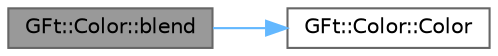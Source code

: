 digraph "GFt::Color::blend"
{
 // LATEX_PDF_SIZE
  bgcolor="transparent";
  edge [fontname=Helvetica,fontsize=10,labelfontname=Helvetica,labelfontsize=10];
  node [fontname=Helvetica,fontsize=10,shape=box,height=0.2,width=0.4];
  rankdir="LR";
  Node1 [id="Node000001",label="GFt::Color::blend",height=0.2,width=0.4,color="gray40", fillcolor="grey60", style="filled", fontcolor="black",tooltip="混合颜色"];
  Node1 -> Node2 [id="edge1_Node000001_Node000002",color="steelblue1",style="solid",tooltip=" "];
  Node2 [id="Node000002",label="GFt::Color::Color",height=0.2,width=0.4,color="grey40", fillcolor="white", style="filled",URL="$class_g_ft_1_1_color.html#aa9f6c6899c99af88d5850cc1a5d3b051",tooltip="构造函数"];
}

